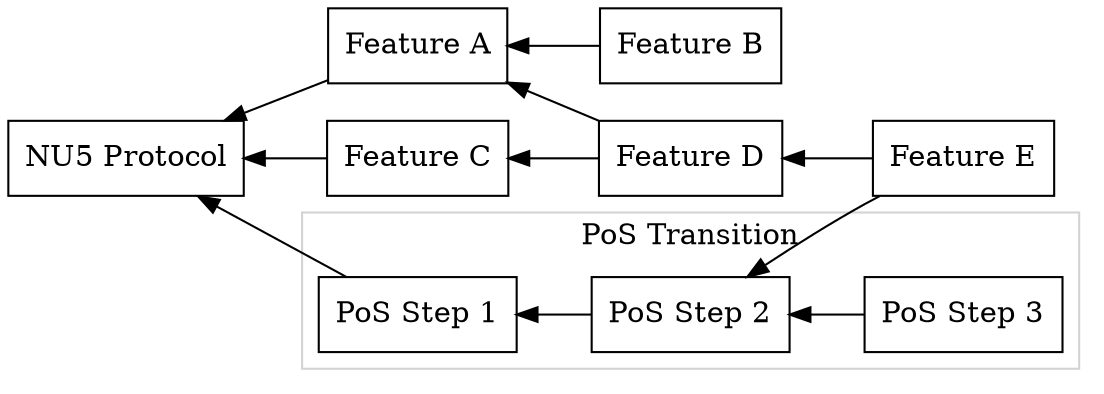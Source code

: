 digraph ZcashTechTreeGeneric {
    rankdir = RL
    color = "lightgrey"

    node [ shape=box ]

    nu5 [ label = "NU5 Protocol" ]

    a [ label = "Feature A"]
    a -> nu5

    b [ label = "Feature B"]
    b -> a

    c [ label = "Feature C"]
    c -> nu5

    d [ label = "Feature D"]
    d -> c
    d -> a

    e [ label = "Feature E"]
    e -> pos2
    e -> d

    pos1 [ label = "PoS Step 1"]
    pos1 -> nu5

    subgraph cluster_pos {
        label = "PoS Transition"

        pos2 [ label = "PoS Step 2"]
        pos2 -> pos1

        pos3 [ label = "PoS Step 3"]
        pos3 -> pos2
    }
}

